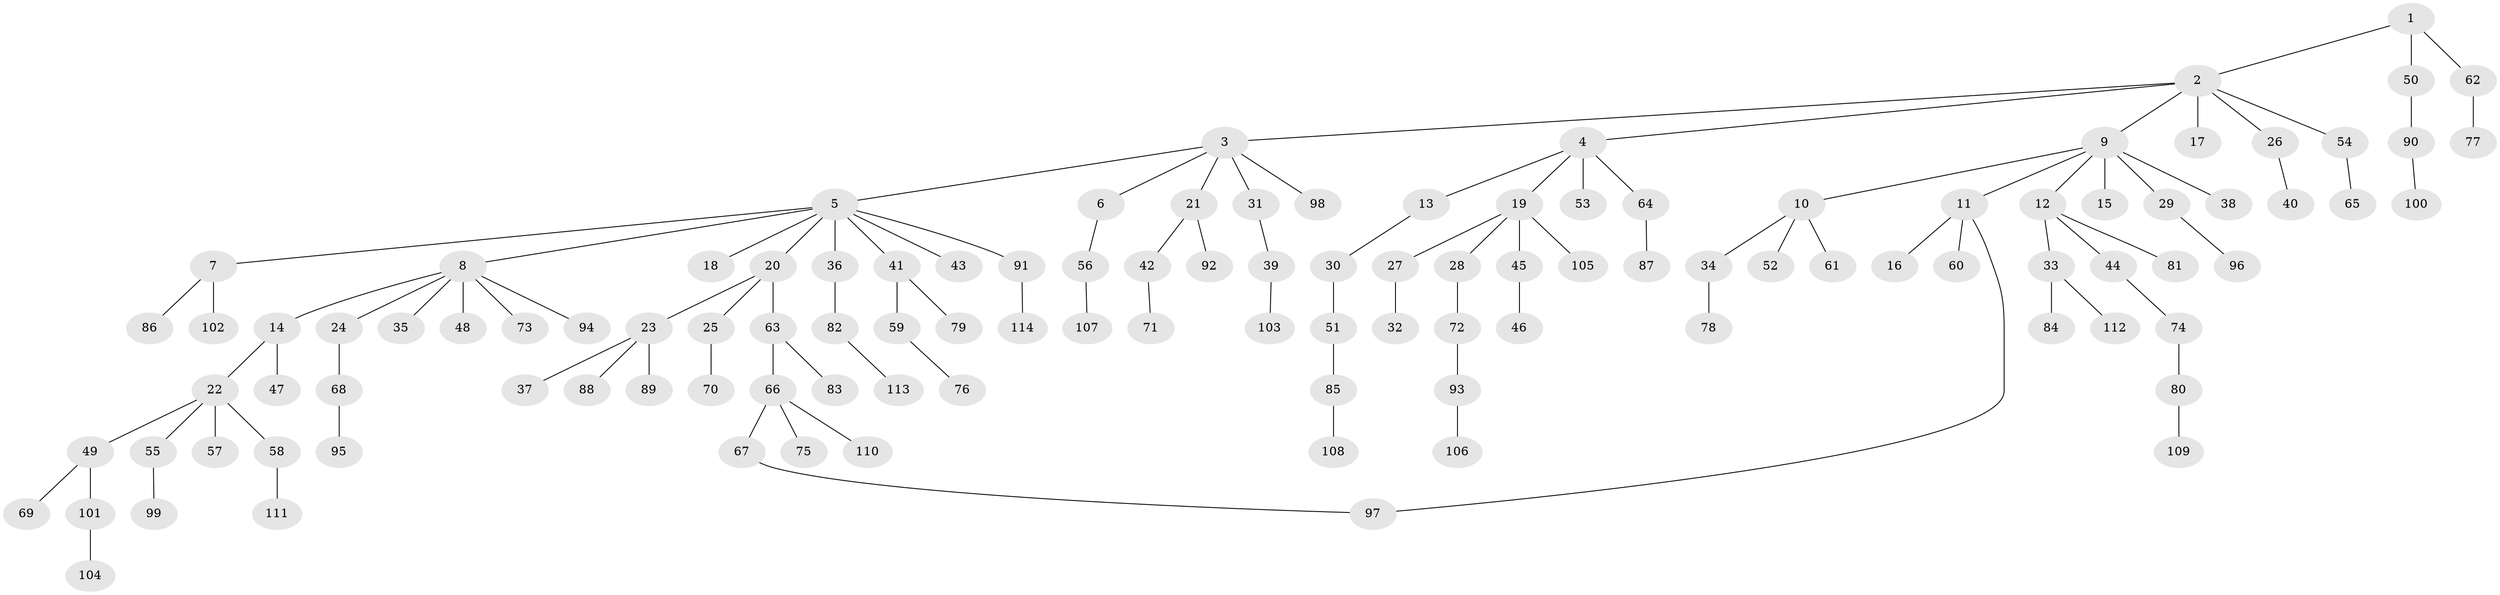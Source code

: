 // Generated by graph-tools (version 1.1) at 2025/49/03/09/25 03:49:21]
// undirected, 114 vertices, 114 edges
graph export_dot {
graph [start="1"]
  node [color=gray90,style=filled];
  1;
  2;
  3;
  4;
  5;
  6;
  7;
  8;
  9;
  10;
  11;
  12;
  13;
  14;
  15;
  16;
  17;
  18;
  19;
  20;
  21;
  22;
  23;
  24;
  25;
  26;
  27;
  28;
  29;
  30;
  31;
  32;
  33;
  34;
  35;
  36;
  37;
  38;
  39;
  40;
  41;
  42;
  43;
  44;
  45;
  46;
  47;
  48;
  49;
  50;
  51;
  52;
  53;
  54;
  55;
  56;
  57;
  58;
  59;
  60;
  61;
  62;
  63;
  64;
  65;
  66;
  67;
  68;
  69;
  70;
  71;
  72;
  73;
  74;
  75;
  76;
  77;
  78;
  79;
  80;
  81;
  82;
  83;
  84;
  85;
  86;
  87;
  88;
  89;
  90;
  91;
  92;
  93;
  94;
  95;
  96;
  97;
  98;
  99;
  100;
  101;
  102;
  103;
  104;
  105;
  106;
  107;
  108;
  109;
  110;
  111;
  112;
  113;
  114;
  1 -- 2;
  1 -- 50;
  1 -- 62;
  2 -- 3;
  2 -- 4;
  2 -- 9;
  2 -- 17;
  2 -- 26;
  2 -- 54;
  3 -- 5;
  3 -- 6;
  3 -- 21;
  3 -- 31;
  3 -- 98;
  4 -- 13;
  4 -- 19;
  4 -- 53;
  4 -- 64;
  5 -- 7;
  5 -- 8;
  5 -- 18;
  5 -- 20;
  5 -- 36;
  5 -- 41;
  5 -- 43;
  5 -- 91;
  6 -- 56;
  7 -- 86;
  7 -- 102;
  8 -- 14;
  8 -- 24;
  8 -- 35;
  8 -- 48;
  8 -- 73;
  8 -- 94;
  9 -- 10;
  9 -- 11;
  9 -- 12;
  9 -- 15;
  9 -- 29;
  9 -- 38;
  10 -- 34;
  10 -- 52;
  10 -- 61;
  11 -- 16;
  11 -- 60;
  11 -- 97;
  12 -- 33;
  12 -- 44;
  12 -- 81;
  13 -- 30;
  14 -- 22;
  14 -- 47;
  19 -- 27;
  19 -- 28;
  19 -- 45;
  19 -- 105;
  20 -- 23;
  20 -- 25;
  20 -- 63;
  21 -- 42;
  21 -- 92;
  22 -- 49;
  22 -- 55;
  22 -- 57;
  22 -- 58;
  23 -- 37;
  23 -- 88;
  23 -- 89;
  24 -- 68;
  25 -- 70;
  26 -- 40;
  27 -- 32;
  28 -- 72;
  29 -- 96;
  30 -- 51;
  31 -- 39;
  33 -- 84;
  33 -- 112;
  34 -- 78;
  36 -- 82;
  39 -- 103;
  41 -- 59;
  41 -- 79;
  42 -- 71;
  44 -- 74;
  45 -- 46;
  49 -- 69;
  49 -- 101;
  50 -- 90;
  51 -- 85;
  54 -- 65;
  55 -- 99;
  56 -- 107;
  58 -- 111;
  59 -- 76;
  62 -- 77;
  63 -- 66;
  63 -- 83;
  64 -- 87;
  66 -- 67;
  66 -- 75;
  66 -- 110;
  67 -- 97;
  68 -- 95;
  72 -- 93;
  74 -- 80;
  80 -- 109;
  82 -- 113;
  85 -- 108;
  90 -- 100;
  91 -- 114;
  93 -- 106;
  101 -- 104;
}

